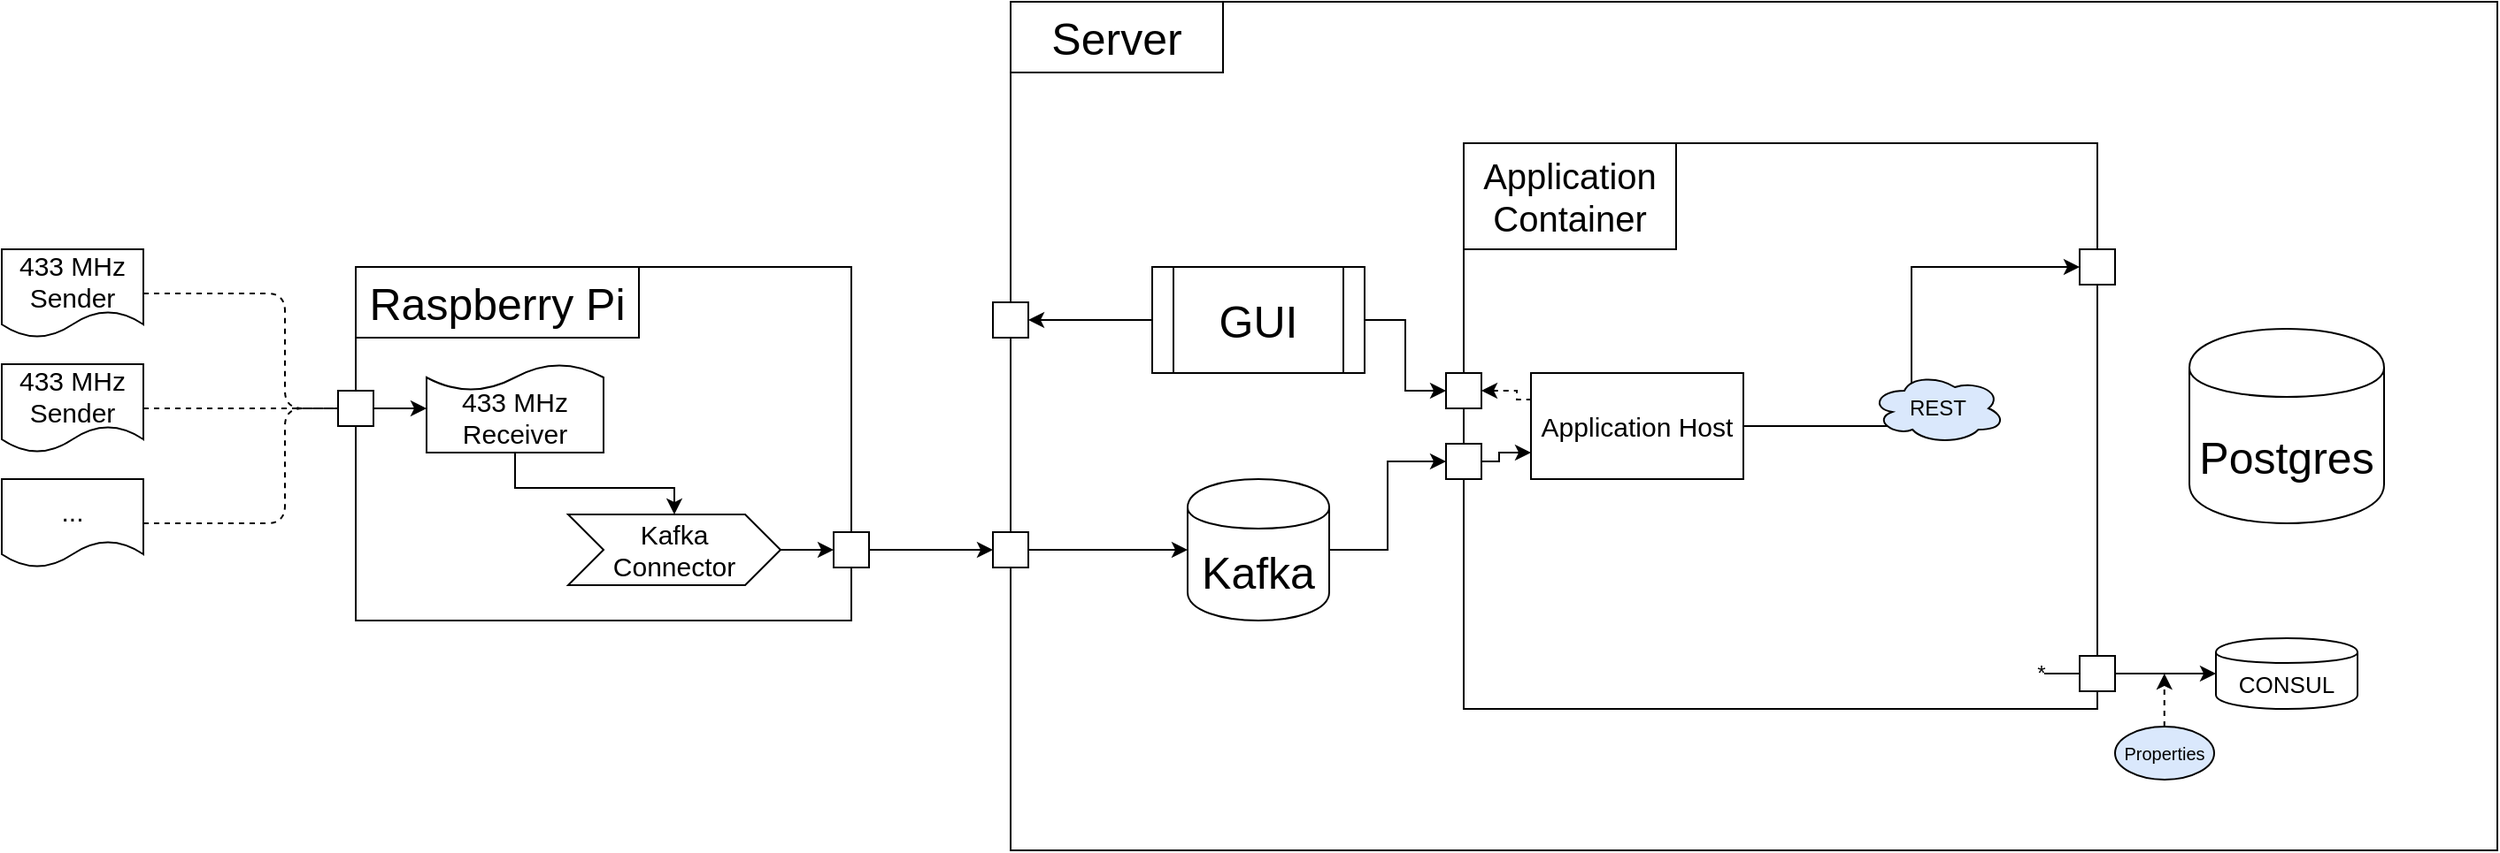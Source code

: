 <mxfile version="26.0.3" pages="2">
  <diagram id="JwpyBmJK_JEvh0ScPfmV" name="Draft">
    <mxGraphModel dx="1434" dy="883" grid="1" gridSize="10" guides="1" tooltips="1" connect="1" arrows="1" fold="1" page="1" pageScale="1" pageWidth="827" pageHeight="1169" math="0" shadow="0">
      <root>
        <mxCell id="0" />
        <mxCell id="1" parent="0" />
        <mxCell id="FN8TU1mAKjDCOiVMt3JM-1" value="" style="rounded=0;whiteSpace=wrap;html=1;fillColor=none;" parent="1" vertex="1">
          <mxGeometry x="720" y="40" width="840" height="480" as="geometry" />
        </mxCell>
        <mxCell id="FN8TU1mAKjDCOiVMt3JM-2" value="Server" style="rounded=0;whiteSpace=wrap;html=1;fillColor=none;fontSize=25;" parent="1" vertex="1">
          <mxGeometry x="720" y="40" width="120" height="40" as="geometry" />
        </mxCell>
        <mxCell id="FN8TU1mAKjDCOiVMt3JM-53" style="edgeStyle=orthogonalEdgeStyle;rounded=0;orthogonalLoop=1;jettySize=auto;html=1;entryX=0;entryY=0.5;entryDx=0;entryDy=0;startArrow=none;startFill=0;endArrow=classic;endFill=1;fontSize=12;" parent="1" source="FN8TU1mAKjDCOiVMt3JM-5" target="FN8TU1mAKjDCOiVMt3JM-45" edge="1">
          <mxGeometry relative="1" as="geometry" />
        </mxCell>
        <mxCell id="FN8TU1mAKjDCOiVMt3JM-5" value="Kafka" style="shape=cylinder;whiteSpace=wrap;html=1;boundedLbl=1;backgroundOutline=1;fillColor=none;fontSize=25;" parent="1" vertex="1">
          <mxGeometry x="820" y="310" width="80" height="80" as="geometry" />
        </mxCell>
        <mxCell id="FN8TU1mAKjDCOiVMt3JM-6" value="" style="rounded=0;whiteSpace=wrap;html=1;fillColor=none;fontSize=25;" parent="1" vertex="1">
          <mxGeometry x="976" y="120" width="358" height="320" as="geometry" />
        </mxCell>
        <mxCell id="FN8TU1mAKjDCOiVMt3JM-7" value="Application Container" style="rounded=0;whiteSpace=wrap;html=1;fillColor=none;fontSize=20;" parent="1" vertex="1">
          <mxGeometry x="976" y="120" width="120" height="60" as="geometry" />
        </mxCell>
        <mxCell id="FN8TU1mAKjDCOiVMt3JM-8" value="Application Host" style="rounded=0;whiteSpace=wrap;html=1;fillColor=none;fontSize=15;" parent="1" vertex="1">
          <mxGeometry x="1014" y="250" width="120" height="60" as="geometry" />
        </mxCell>
        <mxCell id="FN8TU1mAKjDCOiVMt3JM-40" value="" style="whiteSpace=wrap;html=1;aspect=fixed;fillColor=#ffffff;fontSize=12;" parent="1" vertex="1">
          <mxGeometry x="1324" y="180" width="20" height="20" as="geometry" />
        </mxCell>
        <mxCell id="FN8TU1mAKjDCOiVMt3JM-44" style="edgeStyle=orthogonalEdgeStyle;rounded=0;orthogonalLoop=1;jettySize=auto;html=1;entryX=0;entryY=0.5;entryDx=0;entryDy=0;startArrow=none;startFill=0;endArrow=classic;endFill=1;fontSize=12;" parent="1" source="FN8TU1mAKjDCOiVMt3JM-8" target="FN8TU1mAKjDCOiVMt3JM-40" edge="1">
          <mxGeometry relative="1" as="geometry" />
        </mxCell>
        <mxCell id="FN8TU1mAKjDCOiVMt3JM-15" value="Postgres" style="shape=cylinder;whiteSpace=wrap;html=1;boundedLbl=1;backgroundOutline=1;fillColor=none;fontSize=25;" parent="1" vertex="1">
          <mxGeometry x="1386" y="225" width="110" height="110" as="geometry" />
        </mxCell>
        <mxCell id="FN8TU1mAKjDCOiVMt3JM-51" style="edgeStyle=orthogonalEdgeStyle;rounded=0;orthogonalLoop=1;jettySize=auto;html=1;entryX=0;entryY=0.75;entryDx=0;entryDy=0;startArrow=none;startFill=0;endArrow=classic;endFill=1;fontSize=12;" parent="1" source="FN8TU1mAKjDCOiVMt3JM-45" target="FN8TU1mAKjDCOiVMt3JM-8" edge="1">
          <mxGeometry relative="1" as="geometry">
            <Array as="points">
              <mxPoint x="996" y="300" />
              <mxPoint x="996" y="295" />
            </Array>
          </mxGeometry>
        </mxCell>
        <mxCell id="FN8TU1mAKjDCOiVMt3JM-45" value="" style="whiteSpace=wrap;html=1;aspect=fixed;fillColor=#ffffff;fontSize=12;" parent="1" vertex="1">
          <mxGeometry x="966" y="290" width="20" height="20" as="geometry" />
        </mxCell>
        <mxCell id="FN8TU1mAKjDCOiVMt3JM-50" style="edgeStyle=orthogonalEdgeStyle;rounded=0;orthogonalLoop=1;jettySize=auto;html=1;entryX=0;entryY=0.25;entryDx=0;entryDy=0;startArrow=classic;startFill=1;endArrow=none;endFill=0;fontSize=12;dashed=1;" parent="1" source="FN8TU1mAKjDCOiVMt3JM-48" target="FN8TU1mAKjDCOiVMt3JM-8" edge="1">
          <mxGeometry relative="1" as="geometry">
            <Array as="points">
              <mxPoint x="1006" y="260" />
              <mxPoint x="1006" y="265" />
            </Array>
          </mxGeometry>
        </mxCell>
        <mxCell id="FN8TU1mAKjDCOiVMt3JM-48" value="" style="whiteSpace=wrap;html=1;aspect=fixed;fillColor=#ffffff;fontSize=12;" parent="1" vertex="1">
          <mxGeometry x="966" y="250" width="20" height="20" as="geometry" />
        </mxCell>
        <mxCell id="FN8TU1mAKjDCOiVMt3JM-52" value="REST" style="ellipse;shape=cloud;whiteSpace=wrap;html=1;fillColor=#dae8fc;fontSize=12;strokeColor=#000000;" parent="1" vertex="1">
          <mxGeometry x="1206" y="250" width="76" height="40" as="geometry" />
        </mxCell>
        <mxCell id="FN8TU1mAKjDCOiVMt3JM-56" style="edgeStyle=orthogonalEdgeStyle;rounded=0;orthogonalLoop=1;jettySize=auto;html=1;entryX=0;entryY=0.5;entryDx=0;entryDy=0;startArrow=none;startFill=0;endArrow=classic;endFill=1;fontSize=25;" parent="1" source="FN8TU1mAKjDCOiVMt3JM-54" target="FN8TU1mAKjDCOiVMt3JM-48" edge="1">
          <mxGeometry relative="1" as="geometry" />
        </mxCell>
        <mxCell id="FN8TU1mAKjDCOiVMt3JM-62" style="edgeStyle=orthogonalEdgeStyle;rounded=0;orthogonalLoop=1;jettySize=auto;html=1;entryX=1;entryY=0.5;entryDx=0;entryDy=0;startArrow=none;startFill=0;endArrow=classic;endFill=1;fontSize=25;" parent="1" source="FN8TU1mAKjDCOiVMt3JM-54" target="FN8TU1mAKjDCOiVMt3JM-59" edge="1">
          <mxGeometry relative="1" as="geometry" />
        </mxCell>
        <mxCell id="FN8TU1mAKjDCOiVMt3JM-54" value="GUI" style="shape=process;whiteSpace=wrap;html=1;backgroundOutline=1;strokeColor=#000000;fillColor=#ffffff;fontSize=25;" parent="1" vertex="1">
          <mxGeometry x="800" y="190" width="120" height="60" as="geometry" />
        </mxCell>
        <mxCell id="FN8TU1mAKjDCOiVMt3JM-57" value="" style="rounded=0;whiteSpace=wrap;html=1;strokeColor=#000000;fillColor=none;fontSize=25;" parent="1" vertex="1">
          <mxGeometry x="350" y="190" width="280" height="200" as="geometry" />
        </mxCell>
        <mxCell id="FN8TU1mAKjDCOiVMt3JM-58" value="Raspberry Pi" style="rounded=0;whiteSpace=wrap;html=1;strokeColor=#000000;fillColor=none;fontSize=25;" parent="1" vertex="1">
          <mxGeometry x="350" y="190" width="160" height="40" as="geometry" />
        </mxCell>
        <mxCell id="FN8TU1mAKjDCOiVMt3JM-59" value="" style="whiteSpace=wrap;html=1;aspect=fixed;fillColor=#ffffff;fontSize=12;" parent="1" vertex="1">
          <mxGeometry x="710" y="210" width="20" height="20" as="geometry" />
        </mxCell>
        <mxCell id="FN8TU1mAKjDCOiVMt3JM-61" style="edgeStyle=orthogonalEdgeStyle;rounded=0;orthogonalLoop=1;jettySize=auto;html=1;entryX=0;entryY=0.5;entryDx=0;entryDy=0;startArrow=none;startFill=0;endArrow=classic;endFill=1;fontSize=25;" parent="1" source="FN8TU1mAKjDCOiVMt3JM-60" target="FN8TU1mAKjDCOiVMt3JM-5" edge="1">
          <mxGeometry relative="1" as="geometry" />
        </mxCell>
        <mxCell id="FN8TU1mAKjDCOiVMt3JM-60" value="" style="whiteSpace=wrap;html=1;aspect=fixed;fillColor=#ffffff;fontSize=12;" parent="1" vertex="1">
          <mxGeometry x="710" y="340" width="20" height="20" as="geometry" />
        </mxCell>
        <mxCell id="FN8TU1mAKjDCOiVMt3JM-67" style="edgeStyle=orthogonalEdgeStyle;rounded=0;orthogonalLoop=1;jettySize=auto;html=1;entryX=0;entryY=0.5;entryDx=0;entryDy=0;startArrow=none;startFill=0;endArrow=classic;endFill=1;fontSize=15;" parent="1" source="FN8TU1mAKjDCOiVMt3JM-63" target="FN8TU1mAKjDCOiVMt3JM-64" edge="1">
          <mxGeometry relative="1" as="geometry" />
        </mxCell>
        <mxCell id="FN8TU1mAKjDCOiVMt3JM-63" value="Kafka&lt;br&gt;Connector" style="shape=step;perimeter=stepPerimeter;whiteSpace=wrap;html=1;fixedSize=1;strokeColor=#000000;fillColor=none;fontSize=15;" parent="1" vertex="1">
          <mxGeometry x="470" y="330" width="120" height="40" as="geometry" />
        </mxCell>
        <mxCell id="FN8TU1mAKjDCOiVMt3JM-73" value="" style="edgeStyle=orthogonalEdgeStyle;rounded=0;orthogonalLoop=1;jettySize=auto;html=1;startArrow=none;startFill=0;endArrow=classic;endFill=1;fontSize=15;" parent="1" source="FN8TU1mAKjDCOiVMt3JM-64" target="FN8TU1mAKjDCOiVMt3JM-60" edge="1">
          <mxGeometry relative="1" as="geometry" />
        </mxCell>
        <mxCell id="FN8TU1mAKjDCOiVMt3JM-64" value="" style="whiteSpace=wrap;html=1;aspect=fixed;fillColor=#ffffff;fontSize=12;" parent="1" vertex="1">
          <mxGeometry x="620" y="340" width="20" height="20" as="geometry" />
        </mxCell>
        <mxCell id="FN8TU1mAKjDCOiVMt3JM-77" style="edgeStyle=orthogonalEdgeStyle;rounded=0;orthogonalLoop=1;jettySize=auto;html=1;startArrow=none;startFill=0;endArrow=classic;endFill=1;fontSize=15;fontColor=#000000;" parent="1" source="FN8TU1mAKjDCOiVMt3JM-70" target="FN8TU1mAKjDCOiVMt3JM-74" edge="1">
          <mxGeometry relative="1" as="geometry" />
        </mxCell>
        <mxCell id="FN8TU1mAKjDCOiVMt3JM-70" value="" style="whiteSpace=wrap;html=1;aspect=fixed;fillColor=#ffffff;fontSize=12;" parent="1" vertex="1">
          <mxGeometry x="340" y="260" width="20" height="20" as="geometry" />
        </mxCell>
        <mxCell id="FN8TU1mAKjDCOiVMt3JM-78" style="edgeStyle=orthogonalEdgeStyle;rounded=0;orthogonalLoop=1;jettySize=auto;html=1;entryX=0.5;entryY=0;entryDx=0;entryDy=0;startArrow=none;startFill=0;endArrow=classic;endFill=1;fontSize=15;fontColor=#000000;" parent="1" source="FN8TU1mAKjDCOiVMt3JM-74" target="FN8TU1mAKjDCOiVMt3JM-63" edge="1">
          <mxGeometry relative="1" as="geometry">
            <Array as="points">
              <mxPoint x="440" y="315" />
              <mxPoint x="530" y="315" />
            </Array>
          </mxGeometry>
        </mxCell>
        <mxCell id="FN8TU1mAKjDCOiVMt3JM-74" value="" style="shape=document;whiteSpace=wrap;html=1;boundedLbl=1;strokeColor=#000000;fillColor=none;fontSize=15;fontColor=#000000;labelBackgroundColor=none;rotation=-180;" parent="1" vertex="1">
          <mxGeometry x="390" y="245" width="100" height="50" as="geometry" />
        </mxCell>
        <mxCell id="FN8TU1mAKjDCOiVMt3JM-75" value="&lt;span style=&quot;color: rgb(0 , 0 , 0) ; font-family: &amp;#34;helvetica&amp;#34; ; font-size: 15px ; font-style: normal ; font-weight: 400 ; letter-spacing: normal ; text-align: center ; text-indent: 0px ; text-transform: none ; word-spacing: 0px ; display: inline ; float: none&quot;&gt;433 MHz&lt;/span&gt;&lt;br style=&quot;color: rgb(0 , 0 , 0) ; font-family: &amp;#34;helvetica&amp;#34; ; font-size: 15px ; font-style: normal ; font-weight: 400 ; letter-spacing: normal ; text-align: center ; text-indent: 0px ; text-transform: none ; word-spacing: 0px&quot;&gt;&lt;span style=&quot;color: rgb(0 , 0 , 0) ; font-family: &amp;#34;helvetica&amp;#34; ; font-size: 15px ; font-style: normal ; font-weight: 400 ; letter-spacing: normal ; text-align: center ; text-indent: 0px ; text-transform: none ; word-spacing: 0px ; display: inline ; float: none&quot;&gt;Receiver&lt;/span&gt;" style="text;html=1;strokeColor=none;fillColor=none;align=center;verticalAlign=middle;whiteSpace=wrap;rounded=0;labelBackgroundColor=none;fontSize=15;fontColor=#000000;" parent="1" vertex="1">
          <mxGeometry x="400" y="255" width="80" height="40" as="geometry" />
        </mxCell>
        <mxCell id="FN8TU1mAKjDCOiVMt3JM-79" value="433 MHz&lt;br&gt;Sender" style="shape=document;whiteSpace=wrap;html=1;boundedLbl=1;labelBackgroundColor=none;strokeColor=#000000;fillColor=none;fontSize=15;fontColor=#000000;" parent="1" vertex="1">
          <mxGeometry x="150" y="180" width="80" height="50" as="geometry" />
        </mxCell>
        <mxCell id="FN8TU1mAKjDCOiVMt3JM-80" value="433 MHz&lt;br&gt;Sender" style="shape=document;whiteSpace=wrap;html=1;boundedLbl=1;labelBackgroundColor=none;strokeColor=#000000;fillColor=none;fontSize=15;fontColor=#000000;" parent="1" vertex="1">
          <mxGeometry x="150" y="245" width="80" height="50" as="geometry" />
        </mxCell>
        <mxCell id="FN8TU1mAKjDCOiVMt3JM-81" value="..." style="shape=document;whiteSpace=wrap;html=1;boundedLbl=1;labelBackgroundColor=none;strokeColor=#000000;fillColor=none;fontSize=15;fontColor=#000000;" parent="1" vertex="1">
          <mxGeometry x="150" y="310" width="80" height="50" as="geometry" />
        </mxCell>
        <mxCell id="FN8TU1mAKjDCOiVMt3JM-82" value="" style="endArrow=none;dashed=1;html=1;fontSize=15;fontColor=#000000;entryX=0;entryY=0.5;entryDx=0;entryDy=0;exitX=1;exitY=0.5;exitDx=0;exitDy=0;" parent="1" source="FN8TU1mAKjDCOiVMt3JM-79" target="FN8TU1mAKjDCOiVMt3JM-70" edge="1">
          <mxGeometry width="50" height="50" relative="1" as="geometry">
            <mxPoint x="270" y="320" as="sourcePoint" />
            <mxPoint x="320" y="270" as="targetPoint" />
            <Array as="points">
              <mxPoint x="310" y="205" />
              <mxPoint x="310" y="270" />
            </Array>
          </mxGeometry>
        </mxCell>
        <mxCell id="FN8TU1mAKjDCOiVMt3JM-83" value="" style="endArrow=none;dashed=1;html=1;fontSize=15;fontColor=#000000;entryX=0;entryY=0.5;entryDx=0;entryDy=0;exitX=1;exitY=0.5;exitDx=0;exitDy=0;" parent="1" source="FN8TU1mAKjDCOiVMt3JM-80" target="FN8TU1mAKjDCOiVMt3JM-70" edge="1">
          <mxGeometry width="50" height="50" relative="1" as="geometry">
            <mxPoint x="270" y="320" as="sourcePoint" />
            <mxPoint x="320" y="270" as="targetPoint" />
            <Array as="points">
              <mxPoint x="250" y="270" />
              <mxPoint x="280" y="270" />
            </Array>
          </mxGeometry>
        </mxCell>
        <mxCell id="FN8TU1mAKjDCOiVMt3JM-84" value="" style="endArrow=none;dashed=1;html=1;fontSize=15;fontColor=#000000;entryX=0;entryY=0.5;entryDx=0;entryDy=0;exitX=1;exitY=0.5;exitDx=0;exitDy=0;" parent="1" source="FN8TU1mAKjDCOiVMt3JM-81" target="FN8TU1mAKjDCOiVMt3JM-70" edge="1">
          <mxGeometry width="50" height="50" relative="1" as="geometry">
            <mxPoint x="270" y="340" as="sourcePoint" />
            <mxPoint x="320" y="290" as="targetPoint" />
            <Array as="points">
              <mxPoint x="310" y="335" />
              <mxPoint x="310" y="270" />
            </Array>
          </mxGeometry>
        </mxCell>
        <mxCell id="QnDjo6JZb1rwNFytCDnl-1" value="CONSUL" style="shape=cylinder;whiteSpace=wrap;html=1;boundedLbl=1;backgroundOutline=1;fillColor=none;fontSize=13;" parent="1" vertex="1">
          <mxGeometry x="1401" y="400" width="80" height="40" as="geometry" />
        </mxCell>
        <mxCell id="QnDjo6JZb1rwNFytCDnl-5" value="" style="edgeStyle=orthogonalEdgeStyle;rounded=0;orthogonalLoop=1;jettySize=auto;html=1;" parent="1" source="QnDjo6JZb1rwNFytCDnl-4" target="QnDjo6JZb1rwNFytCDnl-1" edge="1">
          <mxGeometry relative="1" as="geometry" />
        </mxCell>
        <mxCell id="QnDjo6JZb1rwNFytCDnl-4" value="" style="whiteSpace=wrap;html=1;aspect=fixed;fillColor=#ffffff;fontSize=12;" parent="1" vertex="1">
          <mxGeometry x="1324" y="410" width="20" height="20" as="geometry" />
        </mxCell>
        <mxCell id="QnDjo6JZb1rwNFytCDnl-6" value="Properties" style="ellipse;whiteSpace=wrap;html=1;fontSize=10;fillColor=#dae8fc;strokeColor=default;" parent="1" vertex="1">
          <mxGeometry x="1344" y="450" width="56" height="30" as="geometry" />
        </mxCell>
        <mxCell id="QnDjo6JZb1rwNFytCDnl-8" value="" style="endArrow=classic;html=1;rounded=0;dashed=1;" parent="1" edge="1">
          <mxGeometry width="50" height="50" relative="1" as="geometry">
            <mxPoint x="1371.88" y="450" as="sourcePoint" />
            <mxPoint x="1371.88" y="420" as="targetPoint" />
          </mxGeometry>
        </mxCell>
        <mxCell id="QnDjo6JZb1rwNFytCDnl-9" value="" style="endArrow=none;html=1;rounded=0;" parent="1" edge="1">
          <mxGeometry width="50" height="50" relative="1" as="geometry">
            <mxPoint x="1304" y="420" as="sourcePoint" />
            <mxPoint x="1324" y="420" as="targetPoint" />
          </mxGeometry>
        </mxCell>
        <mxCell id="QnDjo6JZb1rwNFytCDnl-11" value="*" style="text;html=1;strokeColor=none;fillColor=none;align=center;verticalAlign=middle;whiteSpace=wrap;rounded=0;" parent="1" vertex="1">
          <mxGeometry x="1291" y="410" width="23" height="20" as="geometry" />
        </mxCell>
      </root>
    </mxGraphModel>
  </diagram>
  <diagram id="33y4ODD4kAcootDHKluF" name="System">
    <mxGraphModel dx="1687" dy="1039" grid="1" gridSize="10" guides="1" tooltips="1" connect="1" arrows="1" fold="1" page="1" pageScale="1" pageWidth="827" pageHeight="1169" math="0" shadow="0">
      <root>
        <mxCell id="0" />
        <mxCell id="1" parent="0" />
        <mxCell id="mPrgmHMQtZdi7vNjmnS--1" value="" style="rounded=0;whiteSpace=wrap;html=1;fillColor=none;" parent="1" vertex="1">
          <mxGeometry x="320" y="40" width="840" height="480" as="geometry" />
        </mxCell>
        <mxCell id="mPrgmHMQtZdi7vNjmnS--5" value="" style="rounded=0;whiteSpace=wrap;html=1;fillColor=none;fontSize=25;" parent="1" vertex="1">
          <mxGeometry x="586" y="120" width="358" height="280" as="geometry" />
        </mxCell>
        <mxCell id="mPrgmHMQtZdi7vNjmnS--2" value="Server" style="rounded=0;whiteSpace=wrap;html=1;fillColor=none;fontSize=25;" parent="1" vertex="1">
          <mxGeometry x="320" y="40" width="120" height="40" as="geometry" />
        </mxCell>
        <mxCell id="mPrgmHMQtZdi7vNjmnS--6" value="Application Container" style="rounded=0;whiteSpace=wrap;html=1;fillColor=none;fontSize=20;" parent="1" vertex="1">
          <mxGeometry x="586" y="120" width="120" height="60" as="geometry" />
        </mxCell>
        <mxCell id="mPrgmHMQtZdi7vNjmnS--7" style="edgeStyle=orthogonalEdgeStyle;rounded=0;orthogonalLoop=1;jettySize=auto;html=1;entryX=0;entryY=0.5;entryDx=0;entryDy=0;fontSize=15;" parent="1" source="mPrgmHMQtZdi7vNjmnS--9" edge="1">
          <mxGeometry relative="1" as="geometry" />
        </mxCell>
        <mxCell id="mPrgmHMQtZdi7vNjmnS--9" value="Application Host" style="rounded=0;whiteSpace=wrap;html=1;fillColor=none;fontSize=15;" parent="1" vertex="1">
          <mxGeometry x="705" y="250" width="120" height="60" as="geometry" />
        </mxCell>
        <mxCell id="mPrgmHMQtZdi7vNjmnS--11" style="edgeStyle=orthogonalEdgeStyle;rounded=0;orthogonalLoop=1;jettySize=auto;html=1;entryX=0;entryY=0.5;entryDx=0;entryDy=0;startArrow=none;startFill=0;endArrow=classic;endFill=1;fontSize=12;" parent="1" source="mPrgmHMQtZdi7vNjmnS--9" target="mPrgmHMQtZdi7vNjmnS--20" edge="1">
          <mxGeometry relative="1" as="geometry" />
        </mxCell>
        <mxCell id="DauZsMCAnnG1cqwBpFmG-24" value="" style="edgeStyle=orthogonalEdgeStyle;rounded=0;orthogonalLoop=1;jettySize=auto;html=1;" parent="1" source="mPrgmHMQtZdi7vNjmnS--16" target="DauZsMCAnnG1cqwBpFmG-23" edge="1">
          <mxGeometry relative="1" as="geometry" />
        </mxCell>
        <mxCell id="mPrgmHMQtZdi7vNjmnS--16" value="Postgres" style="shape=cylinder;whiteSpace=wrap;html=1;boundedLbl=1;backgroundOutline=1;fillColor=none;fontSize=25;" parent="1" vertex="1">
          <mxGeometry x="996" y="225" width="110" height="110" as="geometry" />
        </mxCell>
        <mxCell id="mPrgmHMQtZdi7vNjmnS--19" style="edgeStyle=orthogonalEdgeStyle;rounded=0;orthogonalLoop=1;jettySize=auto;html=1;entryX=0;entryY=0.5;entryDx=0;entryDy=0;startArrow=none;startFill=0;endArrow=classic;endFill=1;fontSize=12;" parent="1" source="mPrgmHMQtZdi7vNjmnS--20" target="mPrgmHMQtZdi7vNjmnS--16" edge="1">
          <mxGeometry relative="1" as="geometry" />
        </mxCell>
        <mxCell id="mPrgmHMQtZdi7vNjmnS--20" value="" style="whiteSpace=wrap;html=1;aspect=fixed;fillColor=#ffffff;fontSize=12;" parent="1" vertex="1">
          <mxGeometry x="934" y="270" width="20" height="20" as="geometry" />
        </mxCell>
        <mxCell id="mPrgmHMQtZdi7vNjmnS--21" style="edgeStyle=orthogonalEdgeStyle;rounded=0;orthogonalLoop=1;jettySize=auto;html=1;entryX=0;entryY=0.75;entryDx=0;entryDy=0;startArrow=none;startFill=0;endArrow=classic;endFill=1;fontSize=12;" parent="1" source="mPrgmHMQtZdi7vNjmnS--22" target="mPrgmHMQtZdi7vNjmnS--9" edge="1">
          <mxGeometry relative="1" as="geometry">
            <Array as="points">
              <mxPoint x="606" y="300" />
              <mxPoint x="606" y="295" />
            </Array>
          </mxGeometry>
        </mxCell>
        <mxCell id="DauZsMCAnnG1cqwBpFmG-4" style="edgeStyle=orthogonalEdgeStyle;rounded=0;orthogonalLoop=1;jettySize=auto;html=1;entryX=1;entryY=0.75;entryDx=0;entryDy=0;startArrow=classic;startFill=1;endArrow=none;endFill=0;" parent="1" source="mPrgmHMQtZdi7vNjmnS--22" target="mPrgmHMQtZdi7vNjmnS--28" edge="1">
          <mxGeometry relative="1" as="geometry" />
        </mxCell>
        <mxCell id="mPrgmHMQtZdi7vNjmnS--22" value="" style="whiteSpace=wrap;html=1;aspect=fixed;fillColor=#ffffff;fontSize=12;" parent="1" vertex="1">
          <mxGeometry x="576" y="290" width="20" height="20" as="geometry" />
        </mxCell>
        <mxCell id="mPrgmHMQtZdi7vNjmnS--23" style="edgeStyle=orthogonalEdgeStyle;rounded=0;orthogonalLoop=1;jettySize=auto;html=1;entryX=0;entryY=0.25;entryDx=0;entryDy=0;startArrow=classic;startFill=1;endArrow=none;endFill=0;fontSize=12;dashed=1;" parent="1" source="mPrgmHMQtZdi7vNjmnS--24" target="mPrgmHMQtZdi7vNjmnS--9" edge="1">
          <mxGeometry relative="1" as="geometry">
            <Array as="points">
              <mxPoint x="616" y="260" />
              <mxPoint x="616" y="265" />
            </Array>
          </mxGeometry>
        </mxCell>
        <mxCell id="DauZsMCAnnG1cqwBpFmG-3" style="edgeStyle=orthogonalEdgeStyle;rounded=0;orthogonalLoop=1;jettySize=auto;html=1;entryX=1;entryY=0.25;entryDx=0;entryDy=0;dashed=1;" parent="1" source="mPrgmHMQtZdi7vNjmnS--24" target="mPrgmHMQtZdi7vNjmnS--28" edge="1">
          <mxGeometry relative="1" as="geometry" />
        </mxCell>
        <mxCell id="mPrgmHMQtZdi7vNjmnS--24" value="" style="whiteSpace=wrap;html=1;aspect=fixed;fillColor=#ffffff;fontSize=12;" parent="1" vertex="1">
          <mxGeometry x="576" y="250" width="20" height="20" as="geometry" />
        </mxCell>
        <mxCell id="mPrgmHMQtZdi7vNjmnS--25" value="REST" style="ellipse;shape=cloud;whiteSpace=wrap;html=1;fillColor=#dae8fc;fontSize=12;strokeColor=#000000;" parent="1" vertex="1">
          <mxGeometry x="720" y="185" width="76" height="40" as="geometry" />
        </mxCell>
        <mxCell id="mPrgmHMQtZdi7vNjmnS--27" style="edgeStyle=orthogonalEdgeStyle;rounded=0;orthogonalLoop=1;jettySize=auto;html=1;entryX=1;entryY=0.5;entryDx=0;entryDy=0;startArrow=none;startFill=0;endArrow=classic;endFill=1;fontSize=25;" parent="1" source="mPrgmHMQtZdi7vNjmnS--28" target="mPrgmHMQtZdi7vNjmnS--31" edge="1">
          <mxGeometry relative="1" as="geometry" />
        </mxCell>
        <mxCell id="mPrgmHMQtZdi7vNjmnS--28" value="GUI" style="shape=process;whiteSpace=wrap;html=1;backgroundOutline=1;strokeColor=#000000;fillColor=#ffffff;fontSize=25;" parent="1" vertex="1">
          <mxGeometry x="400" y="250" width="120" height="60" as="geometry" />
        </mxCell>
        <mxCell id="mPrgmHMQtZdi7vNjmnS--31" value="" style="whiteSpace=wrap;html=1;aspect=fixed;fillColor=#ffffff;fontSize=12;" parent="1" vertex="1">
          <mxGeometry x="310" y="270" width="20" height="20" as="geometry" />
        </mxCell>
        <mxCell id="mPrgmHMQtZdi7vNjmnS--49" value="CONSUL" style="shape=cylinder;whiteSpace=wrap;html=1;boundedLbl=1;backgroundOutline=1;fillColor=none;fontSize=13;" parent="1" vertex="1">
          <mxGeometry x="1040" y="350" width="80" height="40" as="geometry" />
        </mxCell>
        <mxCell id="mPrgmHMQtZdi7vNjmnS--50" value="" style="edgeStyle=orthogonalEdgeStyle;rounded=0;orthogonalLoop=1;jettySize=auto;html=1;" parent="1" source="mPrgmHMQtZdi7vNjmnS--51" target="mPrgmHMQtZdi7vNjmnS--49" edge="1">
          <mxGeometry relative="1" as="geometry" />
        </mxCell>
        <mxCell id="mPrgmHMQtZdi7vNjmnS--51" value="" style="whiteSpace=wrap;html=1;aspect=fixed;fillColor=#ffffff;fontSize=12;" parent="1" vertex="1">
          <mxGeometry x="934" y="360" width="20" height="20" as="geometry" />
        </mxCell>
        <mxCell id="mPrgmHMQtZdi7vNjmnS--52" value="Properties" style="ellipse;whiteSpace=wrap;html=1;fontSize=10;fillColor=#dae8fc;strokeColor=default;" parent="1" vertex="1">
          <mxGeometry x="960" y="400" width="56" height="30" as="geometry" />
        </mxCell>
        <mxCell id="mPrgmHMQtZdi7vNjmnS--53" value="" style="endArrow=classic;html=1;rounded=0;dashed=1;" parent="1" edge="1">
          <mxGeometry width="50" height="50" relative="1" as="geometry">
            <mxPoint x="987.88" y="400" as="sourcePoint" />
            <mxPoint x="987.88" y="370" as="targetPoint" />
          </mxGeometry>
        </mxCell>
        <mxCell id="mPrgmHMQtZdi7vNjmnS--54" value="" style="endArrow=none;html=1;rounded=0;" parent="1" edge="1">
          <mxGeometry width="50" height="50" relative="1" as="geometry">
            <mxPoint x="914" y="370" as="sourcePoint" />
            <mxPoint x="934" y="370" as="targetPoint" />
          </mxGeometry>
        </mxCell>
        <mxCell id="mPrgmHMQtZdi7vNjmnS--55" value="*" style="text;html=1;strokeColor=none;fillColor=none;align=center;verticalAlign=middle;whiteSpace=wrap;rounded=0;" parent="1" vertex="1">
          <mxGeometry x="901" y="360" width="23" height="20" as="geometry" />
        </mxCell>
        <mxCell id="DauZsMCAnnG1cqwBpFmG-7" style="edgeStyle=orthogonalEdgeStyle;rounded=0;orthogonalLoop=1;jettySize=auto;html=1;entryX=1;entryY=0.5;entryDx=0;entryDy=0;" parent="1" source="DauZsMCAnnG1cqwBpFmG-5" target="DauZsMCAnnG1cqwBpFmG-6" edge="1">
          <mxGeometry relative="1" as="geometry" />
        </mxCell>
        <mxCell id="DauZsMCAnnG1cqwBpFmG-5" value="Grafana" style="shape=process;whiteSpace=wrap;html=1;backgroundOutline=1;strokeColor=#000000;fillColor=#ffffff;fontSize=25;" parent="1" vertex="1">
          <mxGeometry x="400" y="430" width="120" height="60" as="geometry" />
        </mxCell>
        <mxCell id="DauZsMCAnnG1cqwBpFmG-6" value="" style="whiteSpace=wrap;html=1;aspect=fixed;fillColor=#ffffff;fontSize=12;" parent="1" vertex="1">
          <mxGeometry x="310" y="450" width="20" height="20" as="geometry" />
        </mxCell>
        <mxCell id="DauZsMCAnnG1cqwBpFmG-12" style="edgeStyle=orthogonalEdgeStyle;rounded=0;orthogonalLoop=1;jettySize=auto;html=1;entryX=1;entryY=0.5;entryDx=0;entryDy=0;" parent="1" source="DauZsMCAnnG1cqwBpFmG-8" target="DauZsMCAnnG1cqwBpFmG-5" edge="1">
          <mxGeometry relative="1" as="geometry" />
        </mxCell>
        <mxCell id="DauZsMCAnnG1cqwBpFmG-8" value="InfluxDB" style="shape=cylinder;whiteSpace=wrap;html=1;boundedLbl=1;backgroundOutline=1;fillColor=none;fontSize=13;" parent="1" vertex="1">
          <mxGeometry x="804" y="440" width="80" height="40" as="geometry" />
        </mxCell>
        <mxCell id="DauZsMCAnnG1cqwBpFmG-11" style="edgeStyle=orthogonalEdgeStyle;rounded=0;orthogonalLoop=1;jettySize=auto;html=1;entryX=0.5;entryY=0;entryDx=0;entryDy=0;" parent="1" source="DauZsMCAnnG1cqwBpFmG-9" target="DauZsMCAnnG1cqwBpFmG-8" edge="1">
          <mxGeometry relative="1" as="geometry" />
        </mxCell>
        <mxCell id="DauZsMCAnnG1cqwBpFmG-9" value="" style="whiteSpace=wrap;html=1;aspect=fixed;fillColor=#ffffff;fontSize=12;" parent="1" vertex="1">
          <mxGeometry x="834" y="390" width="20" height="20" as="geometry" />
        </mxCell>
        <mxCell id="DauZsMCAnnG1cqwBpFmG-13" value="Google&lt;br style=&quot;font-size: 20px;&quot;&gt;Cloud" style="ellipse;shape=cloud;whiteSpace=wrap;html=1;fontSize=20;" parent="1" vertex="1">
          <mxGeometry x="1241" y="40" width="160" height="120" as="geometry" />
        </mxCell>
        <mxCell id="-a7KktsP4uhqAdl3YUQr-2" style="edgeStyle=orthogonalEdgeStyle;rounded=0;orthogonalLoop=1;jettySize=auto;html=1;entryX=0.5;entryY=1;entryDx=0;entryDy=0;" edge="1" parent="1" source="DauZsMCAnnG1cqwBpFmG-14" target="DauZsMCAnnG1cqwBpFmG-18">
          <mxGeometry relative="1" as="geometry">
            <Array as="points">
              <mxPoint x="687" y="570" />
              <mxPoint x="844" y="570" />
            </Array>
          </mxGeometry>
        </mxCell>
        <mxCell id="DauZsMCAnnG1cqwBpFmG-14" value="Temperature /&lt;br style=&quot;font-size: 15px;&quot;&gt;Humidity&lt;br&gt;Sensor" style="shape=hexagon;perimeter=hexagonPerimeter2;whiteSpace=wrap;html=1;fixedSize=1;fontSize=15;" parent="1" vertex="1">
          <mxGeometry x="627" y="620" width="120" height="80" as="geometry" />
        </mxCell>
        <mxCell id="-a7KktsP4uhqAdl3YUQr-1" style="edgeStyle=orthogonalEdgeStyle;rounded=0;orthogonalLoop=1;jettySize=auto;html=1;entryX=0.5;entryY=1;entryDx=0;entryDy=0;" edge="1" parent="1" source="DauZsMCAnnG1cqwBpFmG-15" target="DauZsMCAnnG1cqwBpFmG-18">
          <mxGeometry relative="1" as="geometry">
            <Array as="points">
              <mxPoint x="821" y="570" />
              <mxPoint x="844" y="570" />
            </Array>
          </mxGeometry>
        </mxCell>
        <mxCell id="DauZsMCAnnG1cqwBpFmG-15" value="Temperature /&lt;br style=&quot;font-size: 15px;&quot;&gt;Humidity&lt;br&gt;Sensor" style="shape=hexagon;perimeter=hexagonPerimeter2;whiteSpace=wrap;html=1;fixedSize=1;fontSize=15;" parent="1" vertex="1">
          <mxGeometry x="761" y="620" width="120" height="80" as="geometry" />
        </mxCell>
        <mxCell id="-a7KktsP4uhqAdl3YUQr-3" style="edgeStyle=orthogonalEdgeStyle;rounded=0;orthogonalLoop=1;jettySize=auto;html=1;entryX=0.5;entryY=1;entryDx=0;entryDy=0;" edge="1" parent="1" source="DauZsMCAnnG1cqwBpFmG-16" target="DauZsMCAnnG1cqwBpFmG-18">
          <mxGeometry relative="1" as="geometry">
            <Array as="points">
              <mxPoint x="951" y="570" />
              <mxPoint x="844" y="570" />
            </Array>
          </mxGeometry>
        </mxCell>
        <mxCell id="DauZsMCAnnG1cqwBpFmG-16" value="Temperature /&lt;br style=&quot;font-size: 15px;&quot;&gt;Humidity&lt;br&gt;Sensor" style="shape=hexagon;perimeter=hexagonPerimeter2;whiteSpace=wrap;html=1;fixedSize=1;fontSize=15;" parent="1" vertex="1">
          <mxGeometry x="891" y="620" width="120" height="80" as="geometry" />
        </mxCell>
        <mxCell id="DauZsMCAnnG1cqwBpFmG-17" value="..." style="text;html=1;strokeColor=none;fillColor=none;align=center;verticalAlign=middle;whiteSpace=wrap;rounded=0;fontSize=20;" parent="1" vertex="1">
          <mxGeometry x="1001" y="645" width="60" height="30" as="geometry" />
        </mxCell>
        <mxCell id="DauZsMCAnnG1cqwBpFmG-19" style="edgeStyle=orthogonalEdgeStyle;rounded=0;orthogonalLoop=1;jettySize=auto;html=1;" parent="1" source="DauZsMCAnnG1cqwBpFmG-18" target="DauZsMCAnnG1cqwBpFmG-8" edge="1">
          <mxGeometry relative="1" as="geometry" />
        </mxCell>
        <mxCell id="DauZsMCAnnG1cqwBpFmG-18" value="" style="whiteSpace=wrap;html=1;aspect=fixed;fillColor=#ffffff;fontSize=12;" parent="1" vertex="1">
          <mxGeometry x="834" y="510" width="20" height="20" as="geometry" />
        </mxCell>
        <mxCell id="DauZsMCAnnG1cqwBpFmG-25" style="edgeStyle=orthogonalEdgeStyle;rounded=0;orthogonalLoop=1;jettySize=auto;html=1;entryX=0.55;entryY=0.95;entryDx=0;entryDy=0;entryPerimeter=0;" parent="1" source="DauZsMCAnnG1cqwBpFmG-23" target="DauZsMCAnnG1cqwBpFmG-13" edge="1">
          <mxGeometry relative="1" as="geometry" />
        </mxCell>
        <mxCell id="DauZsMCAnnG1cqwBpFmG-23" value="" style="whiteSpace=wrap;html=1;aspect=fixed;fillColor=#ffffff;fontSize=12;" parent="1" vertex="1">
          <mxGeometry x="1150" y="270" width="20" height="20" as="geometry" />
        </mxCell>
        <mxCell id="DauZsMCAnnG1cqwBpFmG-28" value="Backup" style="ellipse;whiteSpace=wrap;html=1;fontSize=10;fillColor=#dae8fc;strokeColor=default;" parent="1" vertex="1">
          <mxGeometry x="1260" y="240" width="56" height="30" as="geometry" />
        </mxCell>
      </root>
    </mxGraphModel>
  </diagram>
</mxfile>
